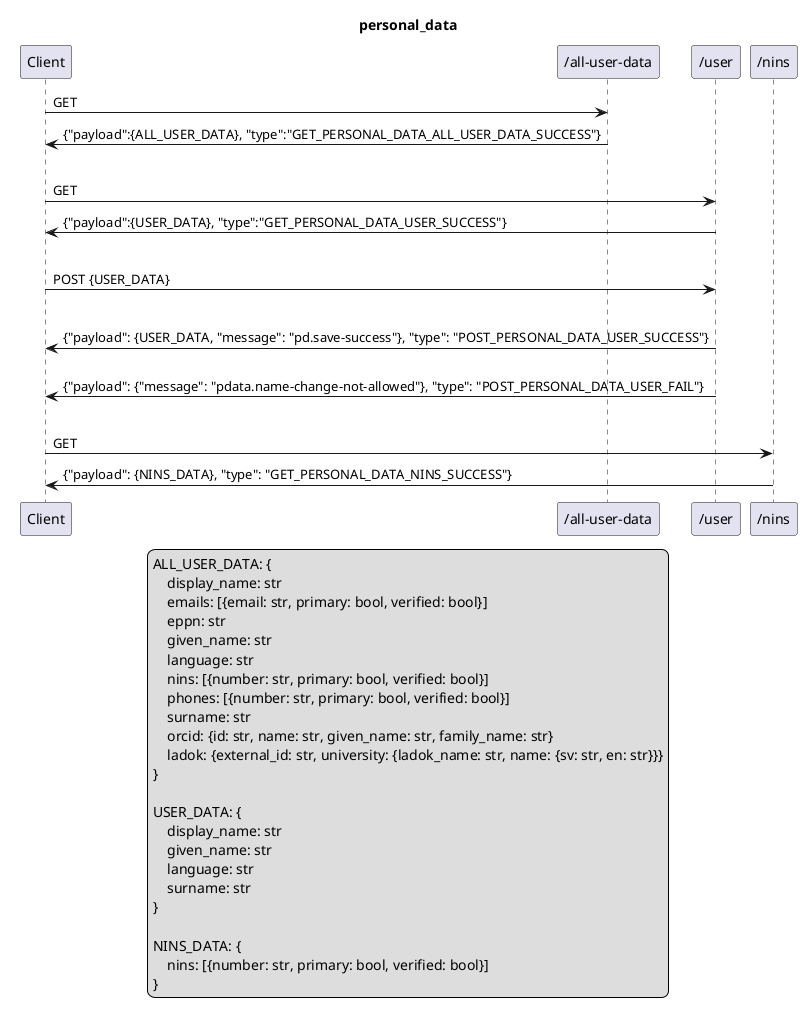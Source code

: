 @startuml
title personal_data

legend
    ALL_USER_DATA: {
        display_name: str
        emails: [{email: str, primary: bool, verified: bool}]
        eppn: str
        given_name: str
        language: str
        nins: [{number: str, primary: bool, verified: bool}]
        phones: [{number: str, primary: bool, verified: bool}]
        surname: str
        orcid: {id: str, name: str, given_name: str, family_name: str}
        ladok: {external_id: str, university: {ladok_name: str, name: {sv: str, en: str}}}
    }

    USER_DATA: {
        display_name: str
        given_name: str
        language: str
        surname: str
    }

    NINS_DATA: {
        nins: [{number: str, primary: bool, verified: bool}]
    }
end legend

Client->"/all-user-data": GET
"/all-user-data"->Client: {"payload":{ALL_USER_DATA}, "type":"GET_PERSONAL_DATA_ALL_USER_DATA_SUCCESS"}
|||
Client->"/user": GET
"/user"->Client: {"payload":{USER_DATA}, "type":"GET_PERSONAL_DATA_USER_SUCCESS"}
|||
Client->"/user": POST {USER_DATA}
alt user data updated successfully
    "/user"->Client: {"payload": {USER_DATA, "message": "pd.save-success"}, "type": "POST_PERSONAL_DATA_USER_SUCCESS"}
else user is verified and tries to set given_name or surname
    "/user"->Client: {"payload": {"message": "pdata.name-change-not-allowed"}, "type": "POST_PERSONAL_DATA_USER_FAIL"}
|||
Client->"/nins": GET
"/nins"->Client: {"payload": {NINS_DATA}, "type": "GET_PERSONAL_DATA_NINS_SUCCESS"}
@enduml
